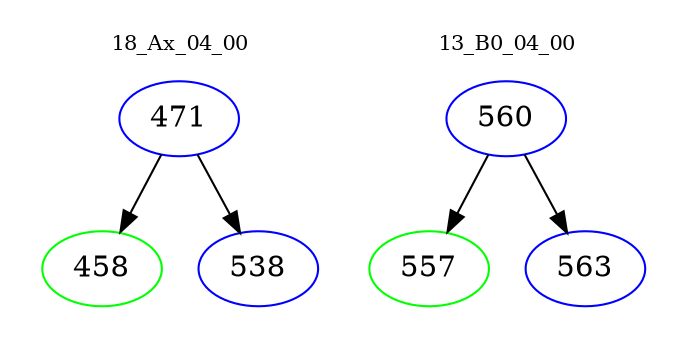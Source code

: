 digraph{
subgraph cluster_0 {
color = white
label = "18_Ax_04_00";
fontsize=10;
T0_471 [label="471", color="blue"]
T0_471 -> T0_458 [color="black"]
T0_458 [label="458", color="green"]
T0_471 -> T0_538 [color="black"]
T0_538 [label="538", color="blue"]
}
subgraph cluster_1 {
color = white
label = "13_B0_04_00";
fontsize=10;
T1_560 [label="560", color="blue"]
T1_560 -> T1_557 [color="black"]
T1_557 [label="557", color="green"]
T1_560 -> T1_563 [color="black"]
T1_563 [label="563", color="blue"]
}
}
